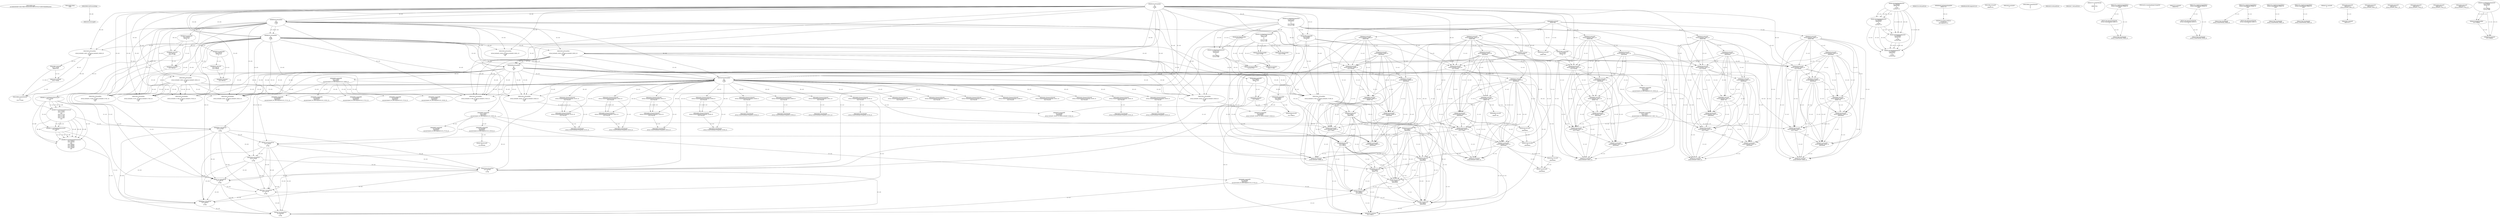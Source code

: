 // Global SCDG with merge call
digraph {
	0 [label="268454688.main
ea24b9d309480754b579b637844cee1b0148912670c47530f076b4bf0fea0405"]
	1 [label="268454699.Sleep
1000"]
	2 [label="268450908.GetProcessHeap
"]
	3 [label="268465424.VirtualAlloc
0
128
12288
4"]
	4 [label="268465190.RegOpenKeyExW
2147483650
268501000
0
131097
2147417172"]
	5 [label="268465223.RegQueryValueExW
2147417376
268500984
0
0
3221762048
2147417188"]
	3 -> 5 [label="(0-->5)"]
	6 [label="268465254.GetLastError
"]
	7 [label="268465263.RegCloseKey
2147417376"]
	5 -> 7 [label="(1-->1)"]
	8 [label="268465489.wsprintfW
3221762048
268500964
0"]
	3 -> 8 [label="(0-->1)"]
	5 -> 8 [label="(5-->1)"]
	9 [label="268466183.VirtualAlloc
0
1024
12288
4"]
	3 -> 9 [label="(3-->3)"]
	3 -> 9 [label="(4-->4)"]
	10 [label="268466202.VirtualAlloc
0
3596
12288
4"]
	3 -> 10 [label="(3-->3)"]
	9 -> 10 [label="(3-->3)"]
	3 -> 10 [label="(4-->4)"]
	9 -> 10 [label="(4-->4)"]
	11 [label="268466212.GetWindowsDirectoryW
3221770240
256"]
	10 -> 11 [label="(0-->1)"]
	12 [label="268466270.GetVolumeInformationW
3221770240
3221770752
256
3221771776
3221771784
3221771780
3221771264
256"]
	10 -> 12 [label="(0-->1)"]
	11 -> 12 [label="(1-->1)"]
	11 -> 12 [label="(2-->3)"]
	11 -> 12 [label="(2-->8)"]
	13 [label="268465190.RegOpenKeyExW
2147483650
268501632
0
131097
2147417172"]
	4 -> 13 [label="(1-->1)"]
	4 -> 13 [label="(4-->4)"]
	4 -> 13 [label="(5-->5)"]
	14 [label="268466376.wsprintfW
3221766144
268501204
0"]
	9 -> 14 [label="(0-->1)"]
	15 [label="268466397.lstrcatW
3221766144
3221771788"]
	9 -> 15 [label="(0-->1)"]
	14 -> 15 [label="(1-->1)"]
	16 [label="268466409.GetModuleHandleW
268501752"]
	17 [label="268466416.GetProcAddress
270536744
RtlComputeCrc32"]
	16 -> 17 [label="(0-->1)"]
	18 [label="268466432.lstrlenW
3221766144"]
	9 -> 18 [label="(0-->1)"]
	14 -> 18 [label="(1-->1)"]
	15 -> 18 [label="(1-->1)"]
	19 [label="268466449.RtlComputeCrc32
"]
	20 [label="268466481.VirtualFree
3221770240
0
32768"]
	10 -> 20 [label="(0-->1)"]
	11 -> 20 [label="(1-->1)"]
	12 -> 20 [label="(1-->1)"]
	21 [label="268464882.lstrlenW
3221762048"]
	3 -> 21 [label="(0-->1)"]
	5 -> 21 [label="(5-->1)"]
	8 -> 21 [label="(1-->1)"]
	22 [label="268464893.lstrlenW
268497860"]
	23 [label="268453932.VirtualAlloc
0
retval_lstrlenW_32825_32_retval_lstrlenW_32823_32
12288
64"]
	3 -> 23 [label="(3-->3)"]
	9 -> 23 [label="(3-->3)"]
	10 -> 23 [label="(3-->3)"]
	24 [label="268453967.lstrcpyW
0
268497976"]
	25 [label="268453974.lstrlenW
0"]
	26 [label="268464425.lstrcatW
retval_lstrlenW_32910_32
268497860"]
	22 -> 26 [label="(1-->2)"]
	27 [label="268464433.lstrcatW
retval_lstrlenW_32910_32
268500944"]
	26 -> 27 [label="(1-->1)"]
	28 [label="268464439.lstrcatW
retval_lstrlenW_32910_32
3221762048"]
	26 -> 28 [label="(1-->1)"]
	27 -> 28 [label="(1-->1)"]
	3 -> 28 [label="(0-->2)"]
	5 -> 28 [label="(5-->2)"]
	8 -> 28 [label="(1-->2)"]
	21 -> 28 [label="(1-->2)"]
	29 [label="268464447.lstrcatW
retval_lstrlenW_32910_32
268500948"]
	26 -> 29 [label="(1-->1)"]
	27 -> 29 [label="(1-->1)"]
	28 -> 29 [label="(1-->1)"]
	30 [label="268464636.VirtualAlloc
0
66
12288
64"]
	3 -> 30 [label="(3-->3)"]
	9 -> 30 [label="(3-->3)"]
	10 -> 30 [label="(3-->3)"]
	23 -> 30 [label="(3-->3)"]
	23 -> 30 [label="(4-->4)"]
	31 [label="268464662.wsprintfW
3221778432
268500952
unconstrained_ret_RtlComputeCrc32_32810_32"]
	30 -> 31 [label="(0-->1)"]
	32 [label="268464692.lstrcatW
retval_lstrlenW_32910_32
268497764"]
	26 -> 32 [label="(1-->1)"]
	27 -> 32 [label="(1-->1)"]
	28 -> 32 [label="(1-->1)"]
	29 -> 32 [label="(1-->1)"]
	33 [label="268464700.lstrcatW
retval_lstrlenW_32910_32
268500944"]
	26 -> 33 [label="(1-->1)"]
	27 -> 33 [label="(1-->1)"]
	28 -> 33 [label="(1-->1)"]
	29 -> 33 [label="(1-->1)"]
	32 -> 33 [label="(1-->1)"]
	27 -> 33 [label="(2-->2)"]
	34 [label="268464706.lstrcatW
retval_lstrlenW_32910_32
3221778432"]
	26 -> 34 [label="(1-->1)"]
	27 -> 34 [label="(1-->1)"]
	28 -> 34 [label="(1-->1)"]
	29 -> 34 [label="(1-->1)"]
	32 -> 34 [label="(1-->1)"]
	33 -> 34 [label="(1-->1)"]
	30 -> 34 [label="(0-->2)"]
	31 -> 34 [label="(1-->2)"]
	35 [label="268464714.lstrcatW
retval_lstrlenW_32910_32
268500948"]
	26 -> 35 [label="(1-->1)"]
	27 -> 35 [label="(1-->1)"]
	28 -> 35 [label="(1-->1)"]
	29 -> 35 [label="(1-->1)"]
	32 -> 35 [label="(1-->1)"]
	33 -> 35 [label="(1-->1)"]
	34 -> 35 [label="(1-->1)"]
	29 -> 35 [label="(2-->2)"]
	36 [label="268464726.VirtualFree
3221778432
0
32768"]
	30 -> 36 [label="(0-->1)"]
	31 -> 36 [label="(1-->1)"]
	34 -> 36 [label="(2-->1)"]
	20 -> 36 [label="(3-->3)"]
	37 [label="268464767.lstrlenW
retval_lstrlenW_32910_32"]
	26 -> 37 [label="(1-->1)"]
	27 -> 37 [label="(1-->1)"]
	28 -> 37 [label="(1-->1)"]
	29 -> 37 [label="(1-->1)"]
	32 -> 37 [label="(1-->1)"]
	33 -> 37 [label="(1-->1)"]
	34 -> 37 [label="(1-->1)"]
	35 -> 37 [label="(1-->1)"]
	38 [label="268453998.CreateMutexW
0
0
0"]
	39 [label="268454010.GetLastError
"]
	40 [label="268454017.GetLastError
"]
	41 [label="268454043.VirtualFree
3221774336
0
32768"]
	23 -> 41 [label="(0-->1)"]
	20 -> 41 [label="(3-->3)"]
	36 -> 41 [label="(3-->3)"]
	42 [label="268467629.VirtualFree
3221762048
0
32768"]
	3 -> 42 [label="(0-->1)"]
	5 -> 42 [label="(5-->1)"]
	8 -> 42 [label="(1-->1)"]
	21 -> 42 [label="(1-->1)"]
	28 -> 42 [label="(2-->1)"]
	20 -> 42 [label="(3-->3)"]
	36 -> 42 [label="(3-->3)"]
	41 -> 42 [label="(3-->3)"]
	43 [label="268467737.VirtualFree
3221766144
0
32768"]
	9 -> 43 [label="(0-->1)"]
	14 -> 43 [label="(1-->1)"]
	15 -> 43 [label="(1-->1)"]
	18 -> 43 [label="(1-->1)"]
	20 -> 43 [label="(3-->3)"]
	36 -> 43 [label="(3-->3)"]
	41 -> 43 [label="(3-->3)"]
	42 -> 43 [label="(3-->3)"]
	44 [label="268454737.CreateThread
0
0
268447024
0
0
0"]
	45 [label="268454761.WaitForSingleObject
retval_CreateThread_33060_32
5000"]
	46 [label="268454780.TerminateThread
retval_CreateThread_33060_32
0"]
	45 -> 46 [label="(1-->1)"]
	47 [label="268454790.CloseHandle
retval_CreateThread_33060_32"]
	45 -> 47 [label="(1-->1)"]
	46 -> 47 [label="(1-->1)"]
	48 [label="268454450.CreateToolhelp32Snapshot
2
0"]
	49 [label="268454476.VirtualAlloc
0
556
12288
4"]
	3 -> 49 [label="(3-->3)"]
	9 -> 49 [label="(3-->3)"]
	10 -> 49 [label="(3-->3)"]
	23 -> 49 [label="(3-->3)"]
	30 -> 49 [label="(3-->3)"]
	3 -> 49 [label="(4-->4)"]
	9 -> 49 [label="(4-->4)"]
	10 -> 49 [label="(4-->4)"]
	50 [label="268454533.lstrcmpiW
"]
	2 -> 50 [label="(0-->0)"]
	51 [label="268454602.Process32NextW
retval_CreateToolhelp32Snapshot_33156_32
3221782528"]
	49 -> 51 [label="(0-->2)"]
	52 [label="268454627.VirtualFree
3221782528
0
32768"]
	49 -> 52 [label="(0-->1)"]
	51 -> 52 [label="(2-->1)"]
	20 -> 52 [label="(3-->3)"]
	36 -> 52 [label="(3-->3)"]
	41 -> 52 [label="(3-->3)"]
	42 -> 52 [label="(3-->3)"]
	43 -> 52 [label="(3-->3)"]
	53 [label="268454634.CloseHandle
retval_CreateToolhelp32Snapshot_33156_32"]
	51 -> 53 [label="(1-->1)"]
	54 [label="268465190.RegOpenKeyExW
2147483650
268501000
0
131097
2147417052"]
	4 -> 54 [label="(1-->1)"]
	13 -> 54 [label="(1-->1)"]
	4 -> 54 [label="(2-->2)"]
	4 -> 54 [label="(4-->4)"]
	13 -> 54 [label="(4-->4)"]
	55 [label="268465223.RegQueryValueExW
2147417376
268500984
0
0
3221786624
2147417068"]
	5 -> 55 [label="(1-->1)"]
	7 -> 55 [label="(1-->1)"]
	5 -> 55 [label="(2-->2)"]
	56 [label="268465239.RegCloseKey
2147417376"]
	5 -> 56 [label="(1-->1)"]
	7 -> 56 [label="(1-->1)"]
	55 -> 56 [label="(1-->1)"]
	57 [label="268465489.wsprintfW
3221786624
268501104
0"]
	55 -> 57 [label="(5-->1)"]
	58 [label="268466212.GetWindowsDirectoryW
3221794816
256"]
	11 -> 58 [label="(2-->2)"]
	12 -> 58 [label="(3-->2)"]
	12 -> 58 [label="(8-->2)"]
	59 [label="268466270.GetVolumeInformationW
3221794816
3221795328
256
3221796352
3221796360
3221796356
3221795840
256"]
	58 -> 59 [label="(1-->1)"]
	11 -> 59 [label="(2-->3)"]
	12 -> 59 [label="(3-->3)"]
	12 -> 59 [label="(8-->3)"]
	58 -> 59 [label="(2-->3)"]
	11 -> 59 [label="(2-->8)"]
	12 -> 59 [label="(3-->8)"]
	12 -> 59 [label="(8-->8)"]
	58 -> 59 [label="(2-->8)"]
	60 [label="268465190.RegOpenKeyExW
2147483650
268501632
0
131097
2147417052"]
	4 -> 60 [label="(1-->1)"]
	13 -> 60 [label="(1-->1)"]
	54 -> 60 [label="(1-->1)"]
	13 -> 60 [label="(2-->2)"]
	4 -> 60 [label="(4-->4)"]
	13 -> 60 [label="(4-->4)"]
	54 -> 60 [label="(4-->4)"]
	54 -> 60 [label="(5-->5)"]
	61 [label="268466376.wsprintfW
3221790720
268501204
0"]
	14 -> 61 [label="(2-->2)"]
	62 [label="268466397.lstrcatW
3221790720
3221796364"]
	61 -> 62 [label="(1-->1)"]
	63 [label="268466432.lstrlenW
3221790720"]
	61 -> 63 [label="(1-->1)"]
	62 -> 63 [label="(1-->1)"]
	64 [label="268466481.VirtualFree
3221794816
0
32768"]
	58 -> 64 [label="(1-->1)"]
	59 -> 64 [label="(1-->1)"]
	20 -> 64 [label="(3-->3)"]
	36 -> 64 [label="(3-->3)"]
	41 -> 64 [label="(3-->3)"]
	42 -> 64 [label="(3-->3)"]
	43 -> 64 [label="(3-->3)"]
	52 -> 64 [label="(3-->3)"]
	65 [label="268464882.lstrlenW
3221786624"]
	55 -> 65 [label="(5-->1)"]
	57 -> 65 [label="(1-->1)"]
	66 [label="268452641.VirtualAlloc
0
retval_lstrlenW_37165_32_retval_lstrlenW_37160_32
12288
64"]
	3 -> 66 [label="(3-->3)"]
	9 -> 66 [label="(3-->3)"]
	10 -> 66 [label="(3-->3)"]
	23 -> 66 [label="(3-->3)"]
	30 -> 66 [label="(3-->3)"]
	49 -> 66 [label="(3-->3)"]
	23 -> 66 [label="(4-->4)"]
	30 -> 66 [label="(4-->4)"]
	67 [label="268464425.lstrcatW
3221798912
268497860"]
	66 -> 67 [label="(0-->1)"]
	22 -> 67 [label="(1-->2)"]
	26 -> 67 [label="(2-->2)"]
	68 [label="268464433.lstrcatW
3221798912
268500944"]
	66 -> 68 [label="(0-->1)"]
	67 -> 68 [label="(1-->1)"]
	27 -> 68 [label="(2-->2)"]
	33 -> 68 [label="(2-->2)"]
	69 [label="268464439.lstrcatW
3221798912
3221786624"]
	66 -> 69 [label="(0-->1)"]
	67 -> 69 [label="(1-->1)"]
	68 -> 69 [label="(1-->1)"]
	55 -> 69 [label="(5-->2)"]
	57 -> 69 [label="(1-->2)"]
	65 -> 69 [label="(1-->2)"]
	70 [label="268464447.lstrcatW
3221798912
268500948"]
	66 -> 70 [label="(0-->1)"]
	67 -> 70 [label="(1-->1)"]
	68 -> 70 [label="(1-->1)"]
	69 -> 70 [label="(1-->1)"]
	29 -> 70 [label="(2-->2)"]
	35 -> 70 [label="(2-->2)"]
	71 [label="268464662.wsprintfW
3221803008
268500952
unconstrained_ret_RtlComputeCrc32_37150_32"]
	31 -> 71 [label="(2-->2)"]
	72 [label="268464692.lstrcatW
3221798912
268497764"]
	66 -> 72 [label="(0-->1)"]
	67 -> 72 [label="(1-->1)"]
	68 -> 72 [label="(1-->1)"]
	69 -> 72 [label="(1-->1)"]
	70 -> 72 [label="(1-->1)"]
	32 -> 72 [label="(2-->2)"]
	73 [label="268464700.lstrcatW
3221798912
268500944"]
	66 -> 73 [label="(0-->1)"]
	67 -> 73 [label="(1-->1)"]
	68 -> 73 [label="(1-->1)"]
	69 -> 73 [label="(1-->1)"]
	70 -> 73 [label="(1-->1)"]
	72 -> 73 [label="(1-->1)"]
	27 -> 73 [label="(2-->2)"]
	33 -> 73 [label="(2-->2)"]
	68 -> 73 [label="(2-->2)"]
	74 [label="268464706.lstrcatW
3221798912
3221803008"]
	66 -> 74 [label="(0-->1)"]
	67 -> 74 [label="(1-->1)"]
	68 -> 74 [label="(1-->1)"]
	69 -> 74 [label="(1-->1)"]
	70 -> 74 [label="(1-->1)"]
	72 -> 74 [label="(1-->1)"]
	73 -> 74 [label="(1-->1)"]
	71 -> 74 [label="(1-->2)"]
	75 [label="268464714.lstrcatW
3221798912
268500948"]
	66 -> 75 [label="(0-->1)"]
	67 -> 75 [label="(1-->1)"]
	68 -> 75 [label="(1-->1)"]
	69 -> 75 [label="(1-->1)"]
	70 -> 75 [label="(1-->1)"]
	72 -> 75 [label="(1-->1)"]
	73 -> 75 [label="(1-->1)"]
	74 -> 75 [label="(1-->1)"]
	29 -> 75 [label="(2-->2)"]
	35 -> 75 [label="(2-->2)"]
	70 -> 75 [label="(2-->2)"]
	76 [label="268464726.VirtualFree
3221803008
0
32768"]
	71 -> 76 [label="(1-->1)"]
	74 -> 76 [label="(2-->1)"]
	20 -> 76 [label="(3-->3)"]
	36 -> 76 [label="(3-->3)"]
	41 -> 76 [label="(3-->3)"]
	42 -> 76 [label="(3-->3)"]
	43 -> 76 [label="(3-->3)"]
	52 -> 76 [label="(3-->3)"]
	64 -> 76 [label="(3-->3)"]
	77 [label="268464767.lstrlenW
3221798912"]
	66 -> 77 [label="(0-->1)"]
	67 -> 77 [label="(1-->1)"]
	68 -> 77 [label="(1-->1)"]
	69 -> 77 [label="(1-->1)"]
	70 -> 77 [label="(1-->1)"]
	72 -> 77 [label="(1-->1)"]
	73 -> 77 [label="(1-->1)"]
	74 -> 77 [label="(1-->1)"]
	75 -> 77 [label="(1-->1)"]
	78 [label="268452707.lstrlenW
268497912"]
	79 [label="268465489.wsprintfW
3221762048
268501104
0"]
	3 -> 79 [label="(0-->1)"]
	5 -> 79 [label="(5-->1)"]
	80 [label="268453932.VirtualAlloc
0
retval_lstrlenW_32822_32_retval_lstrlenW_32824_32
12288
64"]
	3 -> 80 [label="(3-->3)"]
	9 -> 80 [label="(3-->3)"]
	10 -> 80 [label="(3-->3)"]
	81 [label="268464425.lstrcatW
retval_lstrlenW_32909_32
268497860"]
	22 -> 81 [label="(1-->2)"]
	82 [label="268464433.lstrcatW
retval_lstrlenW_32909_32
268500944"]
	81 -> 82 [label="(1-->1)"]
	83 [label="268464439.lstrcatW
retval_lstrlenW_32909_32
3221762048"]
	81 -> 83 [label="(1-->1)"]
	82 -> 83 [label="(1-->1)"]
	3 -> 83 [label="(0-->2)"]
	5 -> 83 [label="(5-->2)"]
	21 -> 83 [label="(1-->2)"]
	79 -> 83 [label="(1-->2)"]
	84 [label="268464447.lstrcatW
retval_lstrlenW_32909_32
268500948"]
	81 -> 84 [label="(1-->1)"]
	82 -> 84 [label="(1-->1)"]
	83 -> 84 [label="(1-->1)"]
	85 [label="268464662.wsprintfW
3221778432
268500952
unconstrained_ret_RtlComputeCrc32_32809_32"]
	30 -> 85 [label="(0-->1)"]
	86 [label="268464692.lstrcatW
retval_lstrlenW_32909_32
268497764"]
	81 -> 86 [label="(1-->1)"]
	82 -> 86 [label="(1-->1)"]
	83 -> 86 [label="(1-->1)"]
	84 -> 86 [label="(1-->1)"]
	87 [label="268464700.lstrcatW
retval_lstrlenW_32909_32
268500944"]
	81 -> 87 [label="(1-->1)"]
	82 -> 87 [label="(1-->1)"]
	83 -> 87 [label="(1-->1)"]
	84 -> 87 [label="(1-->1)"]
	86 -> 87 [label="(1-->1)"]
	82 -> 87 [label="(2-->2)"]
	88 [label="268464706.lstrcatW
retval_lstrlenW_32909_32
3221778432"]
	81 -> 88 [label="(1-->1)"]
	82 -> 88 [label="(1-->1)"]
	83 -> 88 [label="(1-->1)"]
	84 -> 88 [label="(1-->1)"]
	86 -> 88 [label="(1-->1)"]
	87 -> 88 [label="(1-->1)"]
	30 -> 88 [label="(0-->2)"]
	85 -> 88 [label="(1-->2)"]
	89 [label="268464714.lstrcatW
retval_lstrlenW_32909_32
268500948"]
	81 -> 89 [label="(1-->1)"]
	82 -> 89 [label="(1-->1)"]
	83 -> 89 [label="(1-->1)"]
	84 -> 89 [label="(1-->1)"]
	86 -> 89 [label="(1-->1)"]
	87 -> 89 [label="(1-->1)"]
	88 -> 89 [label="(1-->1)"]
	84 -> 89 [label="(2-->2)"]
	90 [label="268464767.lstrlenW
retval_lstrlenW_32909_32"]
	81 -> 90 [label="(1-->1)"]
	82 -> 90 [label="(1-->1)"]
	83 -> 90 [label="(1-->1)"]
	84 -> 90 [label="(1-->1)"]
	86 -> 90 [label="(1-->1)"]
	87 -> 90 [label="(1-->1)"]
	88 -> 90 [label="(1-->1)"]
	89 -> 90 [label="(1-->1)"]
	91 [label="268454602.Process32NextW
retval_CreateToolhelp32Snapshot_33162_32
3221782528"]
	49 -> 91 [label="(0-->2)"]
	92 [label="268454634.CloseHandle
retval_CreateToolhelp32Snapshot_33162_32"]
	91 -> 92 [label="(1-->1)"]
	93 [label="268452641.VirtualAlloc
0
retval_lstrlenW_37166_32_retval_lstrlenW_37161_32
12288
64"]
	3 -> 93 [label="(3-->3)"]
	9 -> 93 [label="(3-->3)"]
	10 -> 93 [label="(3-->3)"]
	30 -> 93 [label="(3-->3)"]
	49 -> 93 [label="(3-->3)"]
	80 -> 93 [label="(3-->3)"]
	30 -> 93 [label="(4-->4)"]
	80 -> 93 [label="(4-->4)"]
	94 [label="268464662.wsprintfW
3221803008
268500952
unconstrained_ret_RtlComputeCrc32_37151_32"]
	85 -> 94 [label="(2-->2)"]
	95 [label="268454761.WaitForSingleObject
retval_CreateThread_33059_32
5000"]
	96 [label="268454780.TerminateThread
retval_CreateThread_33059_32
0"]
	95 -> 96 [label="(1-->1)"]
	97 [label="268454790.CloseHandle
retval_CreateThread_33059_32"]
	95 -> 97 [label="(1-->1)"]
	96 -> 97 [label="(1-->1)"]
	98 [label="268454501.Process32FirstW
retval_CreateToolhelp32Snapshot_33155_32
3221782528"]
	49 -> 98 [label="(0-->2)"]
	99 [label="268454602.Process32NextW
retval_CreateToolhelp32Snapshot_33155_32
3221782528"]
	98 -> 99 [label="(1-->1)"]
	49 -> 99 [label="(0-->2)"]
	98 -> 99 [label="(2-->2)"]
	100 [label="268454634.CloseHandle
retval_CreateToolhelp32Snapshot_33155_32"]
	98 -> 100 [label="(1-->1)"]
	99 -> 100 [label="(1-->1)"]
	101 [label="268452641.VirtualAlloc
0
retval_lstrlenW_37167_32_retval_lstrlenW_37162_32
12288
64"]
	3 -> 101 [label="(3-->3)"]
	9 -> 101 [label="(3-->3)"]
	10 -> 101 [label="(3-->3)"]
	30 -> 101 [label="(3-->3)"]
	49 -> 101 [label="(3-->3)"]
	80 -> 101 [label="(3-->3)"]
	30 -> 101 [label="(4-->4)"]
	80 -> 101 [label="(4-->4)"]
	102 [label="268464662.wsprintfW
3221803008
268500952
unconstrained_ret_RtlComputeCrc32_37152_32"]
	85 -> 102 [label="(2-->2)"]
	103 [label="268454501.Process32FirstW
retval_CreateToolhelp32Snapshot_33156_32
3221782528"]
	49 -> 103 [label="(0-->2)"]
	104 [label="268452641.VirtualAlloc
0
retval_lstrlenW_37168_32_retval_lstrlenW_37163_32
12288
64"]
	3 -> 104 [label="(3-->3)"]
	9 -> 104 [label="(3-->3)"]
	10 -> 104 [label="(3-->3)"]
	23 -> 104 [label="(3-->3)"]
	30 -> 104 [label="(3-->3)"]
	49 -> 104 [label="(3-->3)"]
	23 -> 104 [label="(4-->4)"]
	30 -> 104 [label="(4-->4)"]
	105 [label="268464662.wsprintfW
3221803008
268500952
unconstrained_ret_RtlComputeCrc32_37153_32"]
	31 -> 105 [label="(2-->2)"]
	106 [label="268454501.Process32FirstW
retval_CreateToolhelp32Snapshot_33162_32
3221782528"]
	49 -> 106 [label="(0-->2)"]
	107 [label="268452641.VirtualAlloc
0
retval_lstrlenW_37169_32_retval_lstrlenW_37164_32
12288
64"]
	3 -> 107 [label="(3-->3)"]
	9 -> 107 [label="(3-->3)"]
	10 -> 107 [label="(3-->3)"]
	30 -> 107 [label="(3-->3)"]
	49 -> 107 [label="(3-->3)"]
	80 -> 107 [label="(3-->3)"]
	30 -> 107 [label="(4-->4)"]
	80 -> 107 [label="(4-->4)"]
	108 [label="268464662.wsprintfW
3221803008
268500952
unconstrained_ret_RtlComputeCrc32_37154_32"]
	85 -> 108 [label="(2-->2)"]
	109 [label="268465223.RegQueryValueExW
3221771788
268501592
0
0
3221771788
2147417188"]
	5 -> 109 [label="(6-->6)"]
	110 [label="268465239.RegCloseKey
3221771788"]
	109 -> 110 [label="(1-->1)"]
	109 -> 110 [label="(5-->1)"]
	111 [label="268466320.lstrlenW
3221771788"]
	109 -> 111 [label="(1-->1)"]
	109 -> 111 [label="(5-->1)"]
	110 -> 111 [label="(1-->1)"]
	112 [label="268465263.RegCloseKey
3221771788"]
	109 -> 112 [label="(1-->1)"]
	109 -> 112 [label="(5-->1)"]
	113 [label="268453932.VirtualAlloc
0
retval_lstrlenW_32827_32_retval_lstrlenW_32830_32
12288
64"]
	3 -> 113 [label="(3-->3)"]
	9 -> 113 [label="(3-->3)"]
	10 -> 113 [label="(3-->3)"]
	114 [label="268464425.lstrcatW
retval_lstrlenW_32912_32
268497860"]
	22 -> 114 [label="(1-->2)"]
	115 [label="268464433.lstrcatW
retval_lstrlenW_32912_32
268500944"]
	114 -> 115 [label="(1-->1)"]
	116 [label="268464439.lstrcatW
retval_lstrlenW_32912_32
3221762048"]
	114 -> 116 [label="(1-->1)"]
	115 -> 116 [label="(1-->1)"]
	3 -> 116 [label="(0-->2)"]
	5 -> 116 [label="(5-->2)"]
	21 -> 116 [label="(1-->2)"]
	79 -> 116 [label="(1-->2)"]
	117 [label="268464447.lstrcatW
retval_lstrlenW_32912_32
268500948"]
	114 -> 117 [label="(1-->1)"]
	115 -> 117 [label="(1-->1)"]
	116 -> 117 [label="(1-->1)"]
	118 [label="268464662.wsprintfW
3221778432
268500952
unconstrained_ret_RtlComputeCrc32_32817_32"]
	30 -> 118 [label="(0-->1)"]
	119 [label="268464692.lstrcatW
retval_lstrlenW_32912_32
268497764"]
	114 -> 119 [label="(1-->1)"]
	115 -> 119 [label="(1-->1)"]
	116 -> 119 [label="(1-->1)"]
	117 -> 119 [label="(1-->1)"]
	120 [label="268464700.lstrcatW
retval_lstrlenW_32912_32
268500944"]
	114 -> 120 [label="(1-->1)"]
	115 -> 120 [label="(1-->1)"]
	116 -> 120 [label="(1-->1)"]
	117 -> 120 [label="(1-->1)"]
	119 -> 120 [label="(1-->1)"]
	115 -> 120 [label="(2-->2)"]
	121 [label="268464706.lstrcatW
retval_lstrlenW_32912_32
3221778432"]
	114 -> 121 [label="(1-->1)"]
	115 -> 121 [label="(1-->1)"]
	116 -> 121 [label="(1-->1)"]
	117 -> 121 [label="(1-->1)"]
	119 -> 121 [label="(1-->1)"]
	120 -> 121 [label="(1-->1)"]
	30 -> 121 [label="(0-->2)"]
	118 -> 121 [label="(1-->2)"]
	122 [label="268464714.lstrcatW
retval_lstrlenW_32912_32
268500948"]
	114 -> 122 [label="(1-->1)"]
	115 -> 122 [label="(1-->1)"]
	116 -> 122 [label="(1-->1)"]
	117 -> 122 [label="(1-->1)"]
	119 -> 122 [label="(1-->1)"]
	120 -> 122 [label="(1-->1)"]
	121 -> 122 [label="(1-->1)"]
	117 -> 122 [label="(2-->2)"]
	123 [label="268464767.lstrlenW
retval_lstrlenW_32912_32"]
	114 -> 123 [label="(1-->1)"]
	115 -> 123 [label="(1-->1)"]
	116 -> 123 [label="(1-->1)"]
	117 -> 123 [label="(1-->1)"]
	119 -> 123 [label="(1-->1)"]
	120 -> 123 [label="(1-->1)"]
	121 -> 123 [label="(1-->1)"]
	122 -> 123 [label="(1-->1)"]
	124 [label="268454602.Process32NextW
retval_CreateToolhelp32Snapshot_33165_32
3221782528"]
	49 -> 124 [label="(0-->2)"]
	125 [label="268454634.CloseHandle
retval_CreateToolhelp32Snapshot_33165_32"]
	124 -> 125 [label="(1-->1)"]
	126 [label="268453932.VirtualAlloc
0
retval_lstrlenW_32828_32_retval_lstrlenW_32831_32
12288
64"]
	3 -> 126 [label="(3-->3)"]
	9 -> 126 [label="(3-->3)"]
	10 -> 126 [label="(3-->3)"]
	127 [label="268464425.lstrcatW
retval_lstrlenW_32913_32
268497860"]
	22 -> 127 [label="(1-->2)"]
	128 [label="268464433.lstrcatW
retval_lstrlenW_32913_32
268500944"]
	127 -> 128 [label="(1-->1)"]
	129 [label="268464439.lstrcatW
retval_lstrlenW_32913_32
3221762048"]
	127 -> 129 [label="(1-->1)"]
	128 -> 129 [label="(1-->1)"]
	3 -> 129 [label="(0-->2)"]
	5 -> 129 [label="(5-->2)"]
	8 -> 129 [label="(1-->2)"]
	21 -> 129 [label="(1-->2)"]
	130 [label="268464447.lstrcatW
retval_lstrlenW_32913_32
268500948"]
	127 -> 130 [label="(1-->1)"]
	128 -> 130 [label="(1-->1)"]
	129 -> 130 [label="(1-->1)"]
	131 [label="268464662.wsprintfW
3221778432
268500952
unconstrained_ret_RtlComputeCrc32_32818_32"]
	30 -> 131 [label="(0-->1)"]
	132 [label="268464692.lstrcatW
retval_lstrlenW_32913_32
268497764"]
	127 -> 132 [label="(1-->1)"]
	128 -> 132 [label="(1-->1)"]
	129 -> 132 [label="(1-->1)"]
	130 -> 132 [label="(1-->1)"]
	133 [label="268464700.lstrcatW
retval_lstrlenW_32913_32
268500944"]
	127 -> 133 [label="(1-->1)"]
	128 -> 133 [label="(1-->1)"]
	129 -> 133 [label="(1-->1)"]
	130 -> 133 [label="(1-->1)"]
	132 -> 133 [label="(1-->1)"]
	128 -> 133 [label="(2-->2)"]
	134 [label="268464706.lstrcatW
retval_lstrlenW_32913_32
3221778432"]
	127 -> 134 [label="(1-->1)"]
	128 -> 134 [label="(1-->1)"]
	129 -> 134 [label="(1-->1)"]
	130 -> 134 [label="(1-->1)"]
	132 -> 134 [label="(1-->1)"]
	133 -> 134 [label="(1-->1)"]
	30 -> 134 [label="(0-->2)"]
	131 -> 134 [label="(1-->2)"]
	135 [label="268464714.lstrcatW
retval_lstrlenW_32913_32
268500948"]
	127 -> 135 [label="(1-->1)"]
	128 -> 135 [label="(1-->1)"]
	129 -> 135 [label="(1-->1)"]
	130 -> 135 [label="(1-->1)"]
	132 -> 135 [label="(1-->1)"]
	133 -> 135 [label="(1-->1)"]
	134 -> 135 [label="(1-->1)"]
	130 -> 135 [label="(2-->2)"]
	136 [label="268464767.lstrlenW
retval_lstrlenW_32913_32"]
	127 -> 136 [label="(1-->1)"]
	128 -> 136 [label="(1-->1)"]
	129 -> 136 [label="(1-->1)"]
	130 -> 136 [label="(1-->1)"]
	132 -> 136 [label="(1-->1)"]
	133 -> 136 [label="(1-->1)"]
	134 -> 136 [label="(1-->1)"]
	135 -> 136 [label="(1-->1)"]
	137 [label="268454602.Process32NextW
retval_CreateToolhelp32Snapshot_33166_32
3221782528"]
	49 -> 137 [label="(0-->2)"]
	138 [label="268454634.CloseHandle
retval_CreateToolhelp32Snapshot_33166_32"]
	137 -> 138 [label="(1-->1)"]
	139 [label="268453967.lstrcpyW
3221774336
268497976"]
	113 -> 139 [label="(0-->1)"]
	140 [label="268453974.lstrlenW
3221774336"]
	113 -> 140 [label="(0-->1)"]
	139 -> 140 [label="(1-->1)"]
	141 [label="268464425.lstrcatW
retval_lstrlenW_32843_32
268497860"]
	22 -> 141 [label="(1-->2)"]
	142 [label="268464433.lstrcatW
retval_lstrlenW_32843_32
268500944"]
	141 -> 142 [label="(1-->1)"]
	143 [label="268464439.lstrcatW
retval_lstrlenW_32843_32
3221762048"]
	141 -> 143 [label="(1-->1)"]
	142 -> 143 [label="(1-->1)"]
	3 -> 143 [label="(0-->2)"]
	5 -> 143 [label="(5-->2)"]
	21 -> 143 [label="(1-->2)"]
	79 -> 143 [label="(1-->2)"]
	144 [label="268464447.lstrcatW
retval_lstrlenW_32843_32
268500948"]
	141 -> 144 [label="(1-->1)"]
	142 -> 144 [label="(1-->1)"]
	143 -> 144 [label="(1-->1)"]
	145 [label="268464692.lstrcatW
retval_lstrlenW_32843_32
268497764"]
	141 -> 145 [label="(1-->1)"]
	142 -> 145 [label="(1-->1)"]
	143 -> 145 [label="(1-->1)"]
	144 -> 145 [label="(1-->1)"]
	146 [label="268464700.lstrcatW
retval_lstrlenW_32843_32
268500944"]
	141 -> 146 [label="(1-->1)"]
	142 -> 146 [label="(1-->1)"]
	143 -> 146 [label="(1-->1)"]
	144 -> 146 [label="(1-->1)"]
	145 -> 146 [label="(1-->1)"]
	142 -> 146 [label="(2-->2)"]
	147 [label="268464706.lstrcatW
retval_lstrlenW_32843_32
3221778432"]
	141 -> 147 [label="(1-->1)"]
	142 -> 147 [label="(1-->1)"]
	143 -> 147 [label="(1-->1)"]
	144 -> 147 [label="(1-->1)"]
	145 -> 147 [label="(1-->1)"]
	146 -> 147 [label="(1-->1)"]
	30 -> 147 [label="(0-->2)"]
	118 -> 147 [label="(1-->2)"]
	148 [label="268464714.lstrcatW
retval_lstrlenW_32843_32
268500948"]
	141 -> 148 [label="(1-->1)"]
	142 -> 148 [label="(1-->1)"]
	143 -> 148 [label="(1-->1)"]
	144 -> 148 [label="(1-->1)"]
	145 -> 148 [label="(1-->1)"]
	146 -> 148 [label="(1-->1)"]
	147 -> 148 [label="(1-->1)"]
	144 -> 148 [label="(2-->2)"]
	149 [label="268464767.lstrlenW
retval_lstrlenW_32843_32"]
	141 -> 149 [label="(1-->1)"]
	142 -> 149 [label="(1-->1)"]
	143 -> 149 [label="(1-->1)"]
	144 -> 149 [label="(1-->1)"]
	145 -> 149 [label="(1-->1)"]
	146 -> 149 [label="(1-->1)"]
	147 -> 149 [label="(1-->1)"]
	148 -> 149 [label="(1-->1)"]
	150 [label="268453998.CreateMutexW
0
0
3221774336"]
	113 -> 150 [label="(0-->3)"]
	139 -> 150 [label="(1-->3)"]
	140 -> 150 [label="(1-->3)"]
	151 [label="268454761.WaitForSingleObject
retval_CreateThread_33090_32
5000"]
	152 [label="268454790.CloseHandle
retval_CreateThread_33090_32"]
	151 -> 152 [label="(1-->1)"]
	153 [label="268454602.Process32NextW
retval_CreateToolhelp32Snapshot_33209_32
3221782528"]
	49 -> 153 [label="(0-->2)"]
	154 [label="268454634.CloseHandle
retval_CreateToolhelp32Snapshot_33209_32"]
	153 -> 154 [label="(1-->1)"]
	155 [label="268454602.Process32NextW
retval_CreateToolhelp32Snapshot_33512_32
3221782528"]
	49 -> 155 [label="(0-->2)"]
	156 [label="268454634.CloseHandle
retval_CreateToolhelp32Snapshot_33512_32"]
	155 -> 156 [label="(1-->1)"]
	157 [label="268454501.Process32FirstW
retval_CreateToolhelp32Snapshot_33166_32
3221782528"]
	49 -> 157 [label="(0-->2)"]
	158 [label="268454501.Process32FirstW
retval_CreateToolhelp32Snapshot_33209_32
3221782528"]
	49 -> 158 [label="(0-->2)"]
	159 [label="268454501.Process32FirstW
retval_CreateToolhelp32Snapshot_33512_32
3221782528"]
	49 -> 159 [label="(0-->2)"]
	160 [label="268454761.WaitForSingleObject
retval_CreateThread_33062_32
5000"]
	161 [label="268454790.CloseHandle
retval_CreateThread_33062_32"]
	160 -> 161 [label="(1-->1)"]
	162 [label="268454501.Process32FirstW
retval_CreateToolhelp32Snapshot_33523_32
3221782528"]
	49 -> 162 [label="(0-->2)"]
	163 [label="268454602.Process32NextW
retval_CreateToolhelp32Snapshot_33523_32
3221782528"]
	162 -> 163 [label="(1-->1)"]
	49 -> 163 [label="(0-->2)"]
	162 -> 163 [label="(2-->2)"]
	164 [label="268454634.CloseHandle
retval_CreateToolhelp32Snapshot_33523_32"]
	162 -> 164 [label="(1-->1)"]
	163 -> 164 [label="(1-->1)"]
	165 [label="268454761.WaitForSingleObject
retval_CreateThread_33063_32
5000"]
	166 [label="268454790.CloseHandle
retval_CreateThread_33063_32"]
	165 -> 166 [label="(1-->1)"]
	167 [label="268454501.Process32FirstW
retval_CreateToolhelp32Snapshot_33524_32
3221782528"]
	49 -> 167 [label="(0-->2)"]
	168 [label="268454602.Process32NextW
retval_CreateToolhelp32Snapshot_33524_32
3221782528"]
	167 -> 168 [label="(1-->1)"]
	49 -> 168 [label="(0-->2)"]
	167 -> 168 [label="(2-->2)"]
	169 [label="268454634.CloseHandle
retval_CreateToolhelp32Snapshot_33524_32"]
	167 -> 169 [label="(1-->1)"]
	168 -> 169 [label="(1-->1)"]
	170 [label="268454780.TerminateThread
retval_CreateThread_33090_32
0"]
	151 -> 170 [label="(1-->1)"]
	171 [label="268454501.Process32FirstW
retval_CreateToolhelp32Snapshot_33538_32
3221782528"]
	49 -> 171 [label="(0-->2)"]
	172 [label="268454602.Process32NextW
retval_CreateToolhelp32Snapshot_33538_32
3221782528"]
	171 -> 172 [label="(1-->1)"]
	49 -> 172 [label="(0-->2)"]
	171 -> 172 [label="(2-->2)"]
	173 [label="268454634.CloseHandle
retval_CreateToolhelp32Snapshot_33538_32"]
	171 -> 173 [label="(1-->1)"]
	172 -> 173 [label="(1-->1)"]
	174 [label="268465489.wsprintfW
3221786624
268500964
0"]
	8 -> 174 [label="(2-->2)"]
	175 [label="268452641.VirtualAlloc
0
retval_lstrlenW_35543_32_retval_lstrlenW_35538_32
12288
64"]
	3 -> 175 [label="(3-->3)"]
	9 -> 175 [label="(3-->3)"]
	10 -> 175 [label="(3-->3)"]
	23 -> 175 [label="(3-->3)"]
	30 -> 175 [label="(3-->3)"]
	49 -> 175 [label="(3-->3)"]
	23 -> 175 [label="(4-->4)"]
	30 -> 175 [label="(4-->4)"]
	176 [label="268464425.lstrcatW
0
268497860"]
	22 -> 176 [label="(1-->2)"]
	26 -> 176 [label="(2-->2)"]
	177 [label="268464433.lstrcatW
0
268500944"]
	27 -> 177 [label="(2-->2)"]
	33 -> 177 [label="(2-->2)"]
	178 [label="268464439.lstrcatW
0
3221786624"]
	65 -> 178 [label="(1-->2)"]
	174 -> 178 [label="(1-->2)"]
	179 [label="268464447.lstrcatW
0
268500948"]
	29 -> 179 [label="(2-->2)"]
	35 -> 179 [label="(2-->2)"]
	180 [label="268464662.wsprintfW
3221803008
268500952
unconstrained_ret_RtlComputeCrc32_35528_32"]
	31 -> 180 [label="(2-->2)"]
	181 [label="268464692.lstrcatW
0
268497764"]
	32 -> 181 [label="(2-->2)"]
	182 [label="268464700.lstrcatW
0
268500944"]
	27 -> 182 [label="(2-->2)"]
	33 -> 182 [label="(2-->2)"]
	177 -> 182 [label="(2-->2)"]
	183 [label="268464706.lstrcatW
0
3221803008"]
	180 -> 183 [label="(1-->2)"]
	184 [label="268464714.lstrcatW
0
268500948"]
	29 -> 184 [label="(2-->2)"]
	35 -> 184 [label="(2-->2)"]
	179 -> 184 [label="(2-->2)"]
	185 [label="268464767.lstrlenW
0"]
	186 [label="268452834.lstrcpyW
268510272
retval_lstrlenW_36913_32"]
	187 [label="268452841.lstrlenW
268510272"]
	186 -> 187 [label="(1-->1)"]
	188 [label="268452641.VirtualAlloc
0
retval_lstrlenW_35545_32_retval_lstrlenW_35540_32
12288
64"]
	3 -> 188 [label="(3-->3)"]
	9 -> 188 [label="(3-->3)"]
	10 -> 188 [label="(3-->3)"]
	30 -> 188 [label="(3-->3)"]
	49 -> 188 [label="(3-->3)"]
	80 -> 188 [label="(3-->3)"]
	30 -> 188 [label="(4-->4)"]
	80 -> 188 [label="(4-->4)"]
	189 [label="268464662.wsprintfW
3221803008
268500952
unconstrained_ret_RtlComputeCrc32_35530_32"]
	85 -> 189 [label="(2-->2)"]
	190 [label="268452834.lstrcpyW
268510272
retval_lstrlenW_36915_32"]
	191 [label="268452641.VirtualAlloc
0
retval_lstrlenW_35547_32_retval_lstrlenW_35542_32
12288
64"]
	3 -> 191 [label="(3-->3)"]
	9 -> 191 [label="(3-->3)"]
	10 -> 191 [label="(3-->3)"]
	30 -> 191 [label="(3-->3)"]
	49 -> 191 [label="(3-->3)"]
	80 -> 191 [label="(3-->3)"]
	30 -> 191 [label="(4-->4)"]
	80 -> 191 [label="(4-->4)"]
	192 [label="268464662.wsprintfW
3221803008
268500952
unconstrained_ret_RtlComputeCrc32_35532_32"]
	85 -> 192 [label="(2-->2)"]
	193 [label="268452834.lstrcpyW
268510272
retval_lstrlenW_36917_32"]
	194 [label="268454501.Process32FirstW
retval_CreateToolhelp32Snapshot_33165_32
3221782528"]
	49 -> 194 [label="(0-->2)"]
	195 [label="268464679.wsprintfW
3221803008
268500964
retval_lstrlenW_35543_32_retval_lstrlenW_35538_32"]
	8 -> 195 [label="(2-->2)"]
	174 -> 195 [label="(2-->2)"]
	175 -> 195 [label="(2-->3)"]
	196 [label="268452834.lstrcpyW
268510272
retval_lstrlenW_37650_32"]
	197 [label="268452834.lstrcpyW
268510272
retval_lstrlenW_37652_32"]
	198 [label="268464679.wsprintfW
3221803008
268500964
retval_lstrlenW_35545_32_retval_lstrlenW_35540_32"]
	174 -> 198 [label="(2-->2)"]
	188 -> 198 [label="(2-->3)"]
	199 [label="268452834.lstrcpyW
268510272
retval_lstrlenW_37654_32"]
	200 [label="268465223.RegQueryValueExW
3221796364
268501592
0
0
3221796364
2147417068"]
	201 [label="268465239.RegCloseKey
3221796364"]
	200 -> 201 [label="(1-->1)"]
	200 -> 201 [label="(5-->1)"]
	202 [label="268466320.lstrlenW
3221796364"]
	200 -> 202 [label="(1-->1)"]
	200 -> 202 [label="(5-->1)"]
	201 -> 202 [label="(1-->1)"]
}
